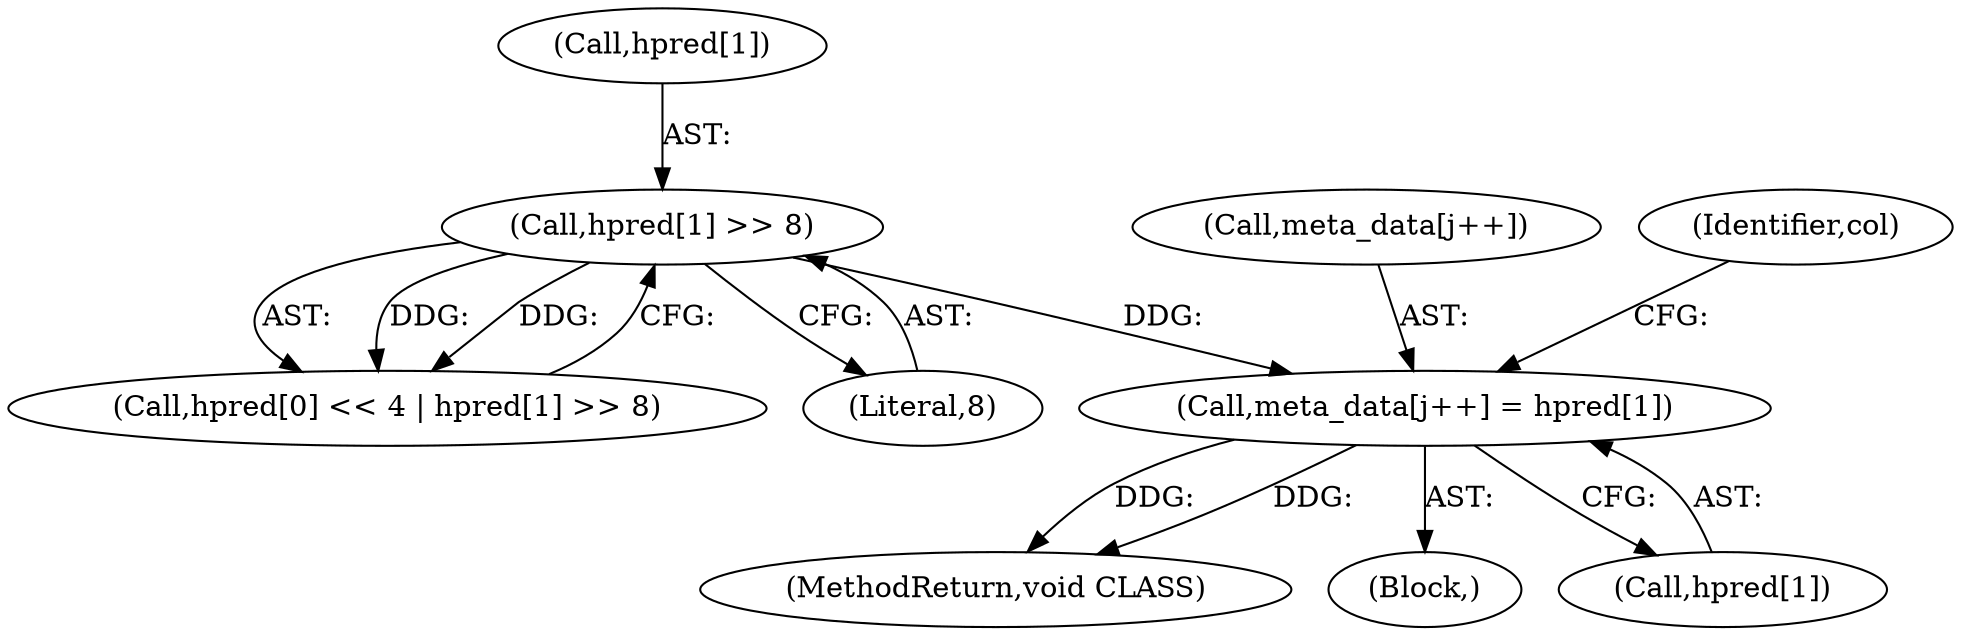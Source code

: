 digraph "0_LibRaw-demosaic-pack-GPL2_194f592e205990ea8fce72b6c571c14350aca716_0@array" {
"1000313" [label="(Call,meta_data[j++] = hpred[1])"];
"1000308" [label="(Call,hpred[1] >> 8)"];
"1000328" [label="(MethodReturn,void CLASS)"];
"1000308" [label="(Call,hpred[1] >> 8)"];
"1000302" [label="(Call,hpred[0] << 4 | hpred[1] >> 8)"];
"1000286" [label="(Block,)"];
"1000314" [label="(Call,meta_data[j++])"];
"1000309" [label="(Call,hpred[1])"];
"1000251" [label="(Identifier,col)"];
"1000313" [label="(Call,meta_data[j++] = hpred[1])"];
"1000318" [label="(Call,hpred[1])"];
"1000312" [label="(Literal,8)"];
"1000313" -> "1000286"  [label="AST: "];
"1000313" -> "1000318"  [label="CFG: "];
"1000314" -> "1000313"  [label="AST: "];
"1000318" -> "1000313"  [label="AST: "];
"1000251" -> "1000313"  [label="CFG: "];
"1000313" -> "1000328"  [label="DDG: "];
"1000313" -> "1000328"  [label="DDG: "];
"1000308" -> "1000313"  [label="DDG: "];
"1000308" -> "1000302"  [label="AST: "];
"1000308" -> "1000312"  [label="CFG: "];
"1000309" -> "1000308"  [label="AST: "];
"1000312" -> "1000308"  [label="AST: "];
"1000302" -> "1000308"  [label="CFG: "];
"1000308" -> "1000302"  [label="DDG: "];
"1000308" -> "1000302"  [label="DDG: "];
}
